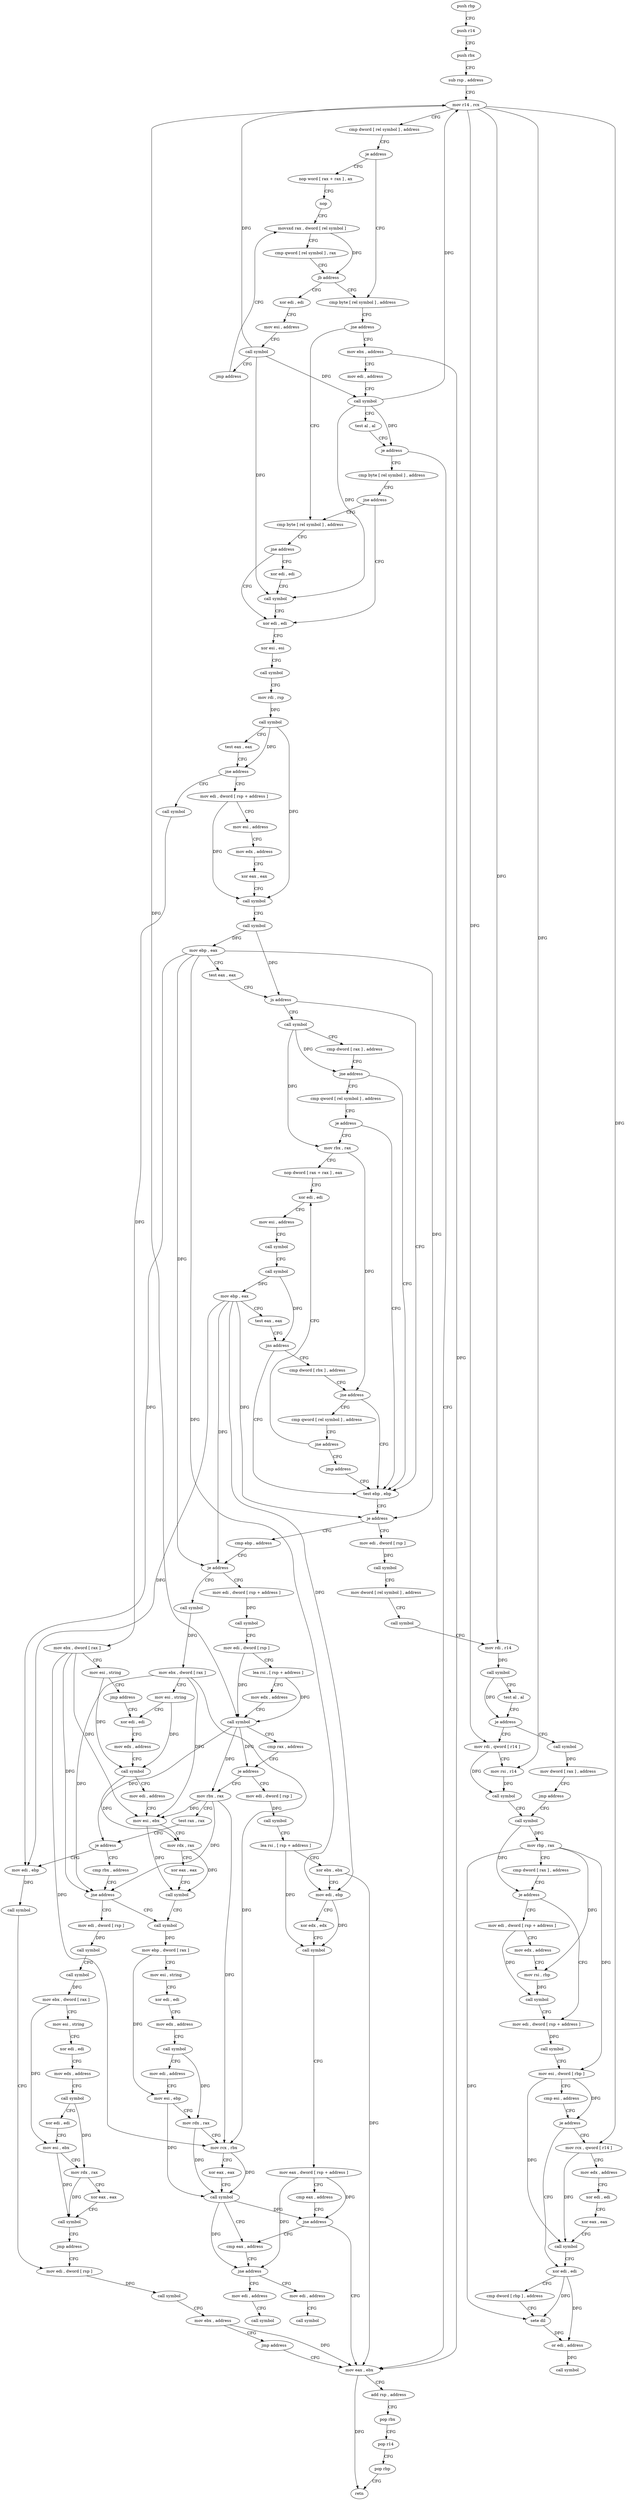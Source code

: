 digraph "func" {
"4206672" [label = "push rbp" ]
"4206673" [label = "push r14" ]
"4206675" [label = "push rbx" ]
"4206676" [label = "sub rsp , address" ]
"4206680" [label = "mov r14 , rcx" ]
"4206683" [label = "cmp dword [ rel symbol ] , address" ]
"4206690" [label = "je address" ]
"4206734" [label = "cmp byte [ rel symbol ] , address" ]
"4206692" [label = "nop word [ rax + rax ] , ax" ]
"4206741" [label = "jne address" ]
"4206775" [label = "cmp byte [ rel symbol ] , address" ]
"4206743" [label = "mov ebx , address" ]
"4206702" [label = "nop" ]
"4206704" [label = "movsxd rax , dword [ rel symbol ]" ]
"4206782" [label = "jne address" ]
"4206791" [label = "xor edi , edi" ]
"4206784" [label = "xor edi , edi" ]
"4206748" [label = "mov edi , address" ]
"4206753" [label = "call symbol" ]
"4206758" [label = "test al , al" ]
"4206760" [label = "je address" ]
"4207118" [label = "mov eax , ebx" ]
"4206766" [label = "cmp byte [ rel symbol ] , address" ]
"4206720" [label = "xor edi , edi" ]
"4206722" [label = "mov esi , address" ]
"4206727" [label = "call symbol" ]
"4206732" [label = "jmp address" ]
"4206793" [label = "xor esi , esi" ]
"4206795" [label = "call symbol" ]
"4206800" [label = "mov rdi , rsp" ]
"4206803" [label = "call symbol" ]
"4206808" [label = "test eax , eax" ]
"4206810" [label = "jne address" ]
"4207129" [label = "call symbol" ]
"4206816" [label = "mov edi , dword [ rsp + address ]" ]
"4206786" [label = "call symbol" ]
"4207120" [label = "add rsp , address" ]
"4207124" [label = "pop rbx" ]
"4207125" [label = "pop r14" ]
"4207127" [label = "pop rbp" ]
"4207128" [label = "retn" ]
"4206773" [label = "jne address" ]
"4206711" [label = "cmp qword [ rel symbol ] , rax" ]
"4206718" [label = "jb address" ]
"4207134" [label = "mov ebx , dword [ rax ]" ]
"4207136" [label = "mov esi , string" ]
"4207141" [label = "jmp address" ]
"4207203" [label = "xor edi , edi" ]
"4206820" [label = "mov esi , address" ]
"4206825" [label = "mov edx , address" ]
"4206830" [label = "xor eax , eax" ]
"4206832" [label = "call symbol" ]
"4206837" [label = "call symbol" ]
"4206842" [label = "mov ebp , eax" ]
"4206844" [label = "test eax , eax" ]
"4206846" [label = "js address" ]
"4206972" [label = "call symbol" ]
"4206848" [label = "test ebp , ebp" ]
"4207205" [label = "mov edx , address" ]
"4207210" [label = "call symbol" ]
"4207215" [label = "mov edi , address" ]
"4207220" [label = "mov esi , ebx" ]
"4207222" [label = "mov rdx , rax" ]
"4207225" [label = "xor eax , eax" ]
"4207227" [label = "call symbol" ]
"4207232" [label = "call symbol" ]
"4206977" [label = "cmp dword [ rax ] , address" ]
"4206980" [label = "jne address" ]
"4206986" [label = "cmp qword [ rel symbol ] , address" ]
"4206850" [label = "je address" ]
"4207143" [label = "mov edi , dword [ rsp ]" ]
"4206856" [label = "cmp ebp , address" ]
"4207384" [label = "mov edi , address" ]
"4207389" [label = "call symbol" ]
"4207281" [label = "mov edi , address" ]
"4207286" [label = "call symbol" ]
"4206994" [label = "je address" ]
"4207000" [label = "mov rbx , rax" ]
"4207146" [label = "call symbol" ]
"4207151" [label = "mov dword [ rel symbol ] , address" ]
"4207161" [label = "call symbol" ]
"4207166" [label = "mov rdi , r14" ]
"4207169" [label = "call symbol" ]
"4207174" [label = "test al , al" ]
"4207176" [label = "je address" ]
"4207291" [label = "mov rdi , qword [ r14 ]" ]
"4207178" [label = "call symbol" ]
"4206859" [label = "je address" ]
"4207191" [label = "call symbol" ]
"4206865" [label = "mov edi , dword [ rsp + address ]" ]
"4207003" [label = "nop dword [ rax + rax ] , eax" ]
"4207008" [label = "xor edi , edi" ]
"4207294" [label = "mov rsi , r14" ]
"4207297" [label = "call symbol" ]
"4207302" [label = "call symbol" ]
"4207183" [label = "mov dword [ rax ] , address" ]
"4207189" [label = "jmp address" ]
"4207196" [label = "mov ebx , dword [ rax ]" ]
"4207198" [label = "mov esi , string" ]
"4206869" [label = "call symbol" ]
"4206874" [label = "mov edi , dword [ rsp ]" ]
"4206877" [label = "lea rsi , [ rsp + address ]" ]
"4206882" [label = "mov edx , address" ]
"4206887" [label = "call symbol" ]
"4206892" [label = "cmp rax , address" ]
"4206896" [label = "je address" ]
"4207081" [label = "mov edi , dword [ rsp ]" ]
"4206902" [label = "mov rbx , rax" ]
"4207035" [label = "cmp dword [ rbx ] , address" ]
"4207038" [label = "jne address" ]
"4207044" [label = "cmp qword [ rel symbol ] , address" ]
"4207332" [label = "mov edi , dword [ rsp + address ]" ]
"4207336" [label = "call symbol" ]
"4207341" [label = "mov esi , dword [ rbp ]" ]
"4207344" [label = "cmp esi , address" ]
"4207347" [label = "je address" ]
"4207366" [label = "xor edi , edi" ]
"4207349" [label = "mov rcx , qword [ r14 ]" ]
"4207315" [label = "mov edi , dword [ rsp + address ]" ]
"4207319" [label = "mov edx , address" ]
"4207324" [label = "mov rsi , rbp" ]
"4207327" [label = "call symbol" ]
"4207307" [label = "mov rbp , rax" ]
"4207310" [label = "cmp dword [ rax ] , address" ]
"4207313" [label = "je address" ]
"4207084" [label = "call symbol" ]
"4207089" [label = "lea rsi , [ rsp + address ]" ]
"4207094" [label = "xor ebx , ebx" ]
"4207096" [label = "mov edi , ebp" ]
"4207098" [label = "xor edx , edx" ]
"4207100" [label = "call symbol" ]
"4207105" [label = "mov eax , dword [ rsp + address ]" ]
"4207109" [label = "cmp eax , address" ]
"4207112" [label = "jne address" ]
"4207276" [label = "cmp eax , address" ]
"4206905" [label = "test rax , rax" ]
"4206908" [label = "je address" ]
"4207059" [label = "mov edi , ebp" ]
"4206914" [label = "cmp rbx , address" ]
"4207052" [label = "jne address" ]
"4207054" [label = "jmp address" ]
"4207368" [label = "cmp dword [ rbp ] , address" ]
"4207372" [label = "sete dil" ]
"4207376" [label = "or edi , address" ]
"4207379" [label = "call symbol" ]
"4207352" [label = "mov edx , address" ]
"4207357" [label = "xor edi , edi" ]
"4207359" [label = "xor eax , eax" ]
"4207361" [label = "call symbol" ]
"4207279" [label = "jne address" ]
"4207061" [label = "call symbol" ]
"4207066" [label = "mov edi , dword [ rsp ]" ]
"4206918" [label = "jne address" ]
"4206924" [label = "mov edi , dword [ rsp ]" ]
"4207010" [label = "mov esi , address" ]
"4207015" [label = "call symbol" ]
"4207020" [label = "call symbol" ]
"4207025" [label = "mov ebp , eax" ]
"4207027" [label = "test eax , eax" ]
"4207029" [label = "jns address" ]
"4207237" [label = "mov ebp , dword [ rax ]" ]
"4207239" [label = "mov esi , string" ]
"4207244" [label = "xor edi , edi" ]
"4207246" [label = "mov edx , address" ]
"4207251" [label = "call symbol" ]
"4207256" [label = "mov edi , address" ]
"4207261" [label = "mov esi , ebp" ]
"4207263" [label = "mov rdx , rax" ]
"4207266" [label = "mov rcx , rbx" ]
"4207269" [label = "xor eax , eax" ]
"4207271" [label = "call symbol" ]
"4206927" [label = "call symbol" ]
"4206932" [label = "call symbol" ]
"4206937" [label = "mov ebx , dword [ rax ]" ]
"4206939" [label = "mov esi , string" ]
"4206944" [label = "xor edi , edi" ]
"4206946" [label = "mov edx , address" ]
"4206951" [label = "call symbol" ]
"4206956" [label = "xor edi , edi" ]
"4206958" [label = "mov esi , ebx" ]
"4206960" [label = "mov rdx , rax" ]
"4206963" [label = "xor eax , eax" ]
"4206965" [label = "call symbol" ]
"4206970" [label = "jmp address" ]
"4207069" [label = "call symbol" ]
"4207074" [label = "mov ebx , address" ]
"4207079" [label = "jmp address" ]
"4206672" -> "4206673" [ label = "CFG" ]
"4206673" -> "4206675" [ label = "CFG" ]
"4206675" -> "4206676" [ label = "CFG" ]
"4206676" -> "4206680" [ label = "CFG" ]
"4206680" -> "4206683" [ label = "CFG" ]
"4206680" -> "4207166" [ label = "DFG" ]
"4206680" -> "4207291" [ label = "DFG" ]
"4206680" -> "4207294" [ label = "DFG" ]
"4206680" -> "4206887" [ label = "DFG" ]
"4206680" -> "4207349" [ label = "DFG" ]
"4206683" -> "4206690" [ label = "CFG" ]
"4206690" -> "4206734" [ label = "CFG" ]
"4206690" -> "4206692" [ label = "CFG" ]
"4206734" -> "4206741" [ label = "CFG" ]
"4206692" -> "4206702" [ label = "CFG" ]
"4206741" -> "4206775" [ label = "CFG" ]
"4206741" -> "4206743" [ label = "CFG" ]
"4206775" -> "4206782" [ label = "CFG" ]
"4206743" -> "4206748" [ label = "CFG" ]
"4206743" -> "4207118" [ label = "DFG" ]
"4206702" -> "4206704" [ label = "CFG" ]
"4206704" -> "4206711" [ label = "CFG" ]
"4206704" -> "4206718" [ label = "DFG" ]
"4206782" -> "4206791" [ label = "CFG" ]
"4206782" -> "4206784" [ label = "CFG" ]
"4206791" -> "4206793" [ label = "CFG" ]
"4206784" -> "4206786" [ label = "CFG" ]
"4206748" -> "4206753" [ label = "CFG" ]
"4206753" -> "4206758" [ label = "CFG" ]
"4206753" -> "4206680" [ label = "DFG" ]
"4206753" -> "4206760" [ label = "DFG" ]
"4206753" -> "4206786" [ label = "DFG" ]
"4206758" -> "4206760" [ label = "CFG" ]
"4206760" -> "4207118" [ label = "CFG" ]
"4206760" -> "4206766" [ label = "CFG" ]
"4207118" -> "4207120" [ label = "CFG" ]
"4207118" -> "4207128" [ label = "DFG" ]
"4206766" -> "4206773" [ label = "CFG" ]
"4206720" -> "4206722" [ label = "CFG" ]
"4206722" -> "4206727" [ label = "CFG" ]
"4206727" -> "4206732" [ label = "CFG" ]
"4206727" -> "4206680" [ label = "DFG" ]
"4206727" -> "4206753" [ label = "DFG" ]
"4206727" -> "4206786" [ label = "DFG" ]
"4206732" -> "4206704" [ label = "CFG" ]
"4206793" -> "4206795" [ label = "CFG" ]
"4206795" -> "4206800" [ label = "CFG" ]
"4206800" -> "4206803" [ label = "DFG" ]
"4206803" -> "4206808" [ label = "CFG" ]
"4206803" -> "4206810" [ label = "DFG" ]
"4206803" -> "4206832" [ label = "DFG" ]
"4206808" -> "4206810" [ label = "CFG" ]
"4206810" -> "4207129" [ label = "CFG" ]
"4206810" -> "4206816" [ label = "CFG" ]
"4207129" -> "4207134" [ label = "DFG" ]
"4206816" -> "4206820" [ label = "CFG" ]
"4206816" -> "4206832" [ label = "DFG" ]
"4206786" -> "4206791" [ label = "CFG" ]
"4207120" -> "4207124" [ label = "CFG" ]
"4207124" -> "4207125" [ label = "CFG" ]
"4207125" -> "4207127" [ label = "CFG" ]
"4207127" -> "4207128" [ label = "CFG" ]
"4206773" -> "4206791" [ label = "CFG" ]
"4206773" -> "4206775" [ label = "CFG" ]
"4206711" -> "4206718" [ label = "CFG" ]
"4206718" -> "4206734" [ label = "CFG" ]
"4206718" -> "4206720" [ label = "CFG" ]
"4207134" -> "4207136" [ label = "CFG" ]
"4207134" -> "4207220" [ label = "DFG" ]
"4207134" -> "4207266" [ label = "DFG" ]
"4207134" -> "4206918" [ label = "DFG" ]
"4207136" -> "4207141" [ label = "CFG" ]
"4207136" -> "4207210" [ label = "DFG" ]
"4207141" -> "4207203" [ label = "CFG" ]
"4207203" -> "4207205" [ label = "CFG" ]
"4206820" -> "4206825" [ label = "CFG" ]
"4206825" -> "4206830" [ label = "CFG" ]
"4206830" -> "4206832" [ label = "CFG" ]
"4206832" -> "4206837" [ label = "CFG" ]
"4206837" -> "4206842" [ label = "DFG" ]
"4206837" -> "4206846" [ label = "DFG" ]
"4206842" -> "4206844" [ label = "CFG" ]
"4206842" -> "4206850" [ label = "DFG" ]
"4206842" -> "4206859" [ label = "DFG" ]
"4206842" -> "4207096" [ label = "DFG" ]
"4206842" -> "4207059" [ label = "DFG" ]
"4206844" -> "4206846" [ label = "CFG" ]
"4206846" -> "4206972" [ label = "CFG" ]
"4206846" -> "4206848" [ label = "CFG" ]
"4206972" -> "4206977" [ label = "CFG" ]
"4206972" -> "4206980" [ label = "DFG" ]
"4206972" -> "4207000" [ label = "DFG" ]
"4206848" -> "4206850" [ label = "CFG" ]
"4207205" -> "4207210" [ label = "CFG" ]
"4207210" -> "4207215" [ label = "CFG" ]
"4207210" -> "4207222" [ label = "DFG" ]
"4207215" -> "4207220" [ label = "CFG" ]
"4207220" -> "4207222" [ label = "CFG" ]
"4207220" -> "4207227" [ label = "DFG" ]
"4207222" -> "4207225" [ label = "CFG" ]
"4207222" -> "4207227" [ label = "DFG" ]
"4207225" -> "4207227" [ label = "CFG" ]
"4207227" -> "4207232" [ label = "CFG" ]
"4207232" -> "4207237" [ label = "DFG" ]
"4206977" -> "4206980" [ label = "CFG" ]
"4206980" -> "4206848" [ label = "CFG" ]
"4206980" -> "4206986" [ label = "CFG" ]
"4206986" -> "4206994" [ label = "CFG" ]
"4206850" -> "4207143" [ label = "CFG" ]
"4206850" -> "4206856" [ label = "CFG" ]
"4207143" -> "4207146" [ label = "DFG" ]
"4206856" -> "4206859" [ label = "CFG" ]
"4207384" -> "4207389" [ label = "CFG" ]
"4207281" -> "4207286" [ label = "CFG" ]
"4206994" -> "4206848" [ label = "CFG" ]
"4206994" -> "4207000" [ label = "CFG" ]
"4207000" -> "4207003" [ label = "CFG" ]
"4207000" -> "4207038" [ label = "DFG" ]
"4207146" -> "4207151" [ label = "CFG" ]
"4207151" -> "4207161" [ label = "CFG" ]
"4207161" -> "4207166" [ label = "CFG" ]
"4207166" -> "4207169" [ label = "DFG" ]
"4207169" -> "4207174" [ label = "CFG" ]
"4207169" -> "4207176" [ label = "DFG" ]
"4207174" -> "4207176" [ label = "CFG" ]
"4207176" -> "4207291" [ label = "CFG" ]
"4207176" -> "4207178" [ label = "CFG" ]
"4207291" -> "4207294" [ label = "CFG" ]
"4207291" -> "4207297" [ label = "DFG" ]
"4207178" -> "4207183" [ label = "DFG" ]
"4206859" -> "4207191" [ label = "CFG" ]
"4206859" -> "4206865" [ label = "CFG" ]
"4207191" -> "4207196" [ label = "DFG" ]
"4206865" -> "4206869" [ label = "DFG" ]
"4207003" -> "4207008" [ label = "CFG" ]
"4207008" -> "4207010" [ label = "CFG" ]
"4207294" -> "4207297" [ label = "DFG" ]
"4207297" -> "4207302" [ label = "CFG" ]
"4207302" -> "4207307" [ label = "DFG" ]
"4207302" -> "4207313" [ label = "DFG" ]
"4207183" -> "4207189" [ label = "CFG" ]
"4207189" -> "4207302" [ label = "CFG" ]
"4207196" -> "4207198" [ label = "CFG" ]
"4207196" -> "4207220" [ label = "DFG" ]
"4207196" -> "4207266" [ label = "DFG" ]
"4207196" -> "4206918" [ label = "DFG" ]
"4207198" -> "4207203" [ label = "CFG" ]
"4207198" -> "4207210" [ label = "DFG" ]
"4206869" -> "4206874" [ label = "CFG" ]
"4206874" -> "4206877" [ label = "CFG" ]
"4206874" -> "4206887" [ label = "DFG" ]
"4206877" -> "4206882" [ label = "CFG" ]
"4206877" -> "4206887" [ label = "DFG" ]
"4206882" -> "4206887" [ label = "CFG" ]
"4206887" -> "4206892" [ label = "CFG" ]
"4206887" -> "4206896" [ label = "DFG" ]
"4206887" -> "4206902" [ label = "DFG" ]
"4206887" -> "4206908" [ label = "DFG" ]
"4206892" -> "4206896" [ label = "CFG" ]
"4206896" -> "4207081" [ label = "CFG" ]
"4206896" -> "4206902" [ label = "CFG" ]
"4207081" -> "4207084" [ label = "DFG" ]
"4206902" -> "4206905" [ label = "CFG" ]
"4206902" -> "4207220" [ label = "DFG" ]
"4206902" -> "4207266" [ label = "DFG" ]
"4206902" -> "4206918" [ label = "DFG" ]
"4207035" -> "4207038" [ label = "CFG" ]
"4207038" -> "4206848" [ label = "CFG" ]
"4207038" -> "4207044" [ label = "CFG" ]
"4207044" -> "4207052" [ label = "CFG" ]
"4207332" -> "4207336" [ label = "DFG" ]
"4207336" -> "4207341" [ label = "CFG" ]
"4207341" -> "4207344" [ label = "CFG" ]
"4207341" -> "4207347" [ label = "DFG" ]
"4207341" -> "4207361" [ label = "DFG" ]
"4207344" -> "4207347" [ label = "CFG" ]
"4207347" -> "4207366" [ label = "CFG" ]
"4207347" -> "4207349" [ label = "CFG" ]
"4207366" -> "4207368" [ label = "CFG" ]
"4207366" -> "4207372" [ label = "DFG" ]
"4207366" -> "4207376" [ label = "DFG" ]
"4207349" -> "4207352" [ label = "CFG" ]
"4207349" -> "4207361" [ label = "DFG" ]
"4207315" -> "4207319" [ label = "CFG" ]
"4207315" -> "4207327" [ label = "DFG" ]
"4207319" -> "4207324" [ label = "CFG" ]
"4207324" -> "4207327" [ label = "DFG" ]
"4207327" -> "4207332" [ label = "CFG" ]
"4207307" -> "4207310" [ label = "CFG" ]
"4207307" -> "4207341" [ label = "DFG" ]
"4207307" -> "4207324" [ label = "DFG" ]
"4207307" -> "4207372" [ label = "DFG" ]
"4207310" -> "4207313" [ label = "CFG" ]
"4207313" -> "4207332" [ label = "CFG" ]
"4207313" -> "4207315" [ label = "CFG" ]
"4207084" -> "4207089" [ label = "CFG" ]
"4207089" -> "4207094" [ label = "CFG" ]
"4207089" -> "4207100" [ label = "DFG" ]
"4207094" -> "4207096" [ label = "CFG" ]
"4207094" -> "4207118" [ label = "DFG" ]
"4207096" -> "4207098" [ label = "CFG" ]
"4207096" -> "4207100" [ label = "DFG" ]
"4207098" -> "4207100" [ label = "CFG" ]
"4207100" -> "4207105" [ label = "CFG" ]
"4207105" -> "4207109" [ label = "CFG" ]
"4207105" -> "4207279" [ label = "DFG" ]
"4207105" -> "4207112" [ label = "DFG" ]
"4207109" -> "4207112" [ label = "CFG" ]
"4207112" -> "4207276" [ label = "CFG" ]
"4207112" -> "4207118" [ label = "CFG" ]
"4207276" -> "4207279" [ label = "CFG" ]
"4206905" -> "4206908" [ label = "CFG" ]
"4206908" -> "4207059" [ label = "CFG" ]
"4206908" -> "4206914" [ label = "CFG" ]
"4207059" -> "4207061" [ label = "DFG" ]
"4206914" -> "4206918" [ label = "CFG" ]
"4207052" -> "4207008" [ label = "CFG" ]
"4207052" -> "4207054" [ label = "CFG" ]
"4207054" -> "4206848" [ label = "CFG" ]
"4207368" -> "4207372" [ label = "CFG" ]
"4207372" -> "4207376" [ label = "DFG" ]
"4207376" -> "4207379" [ label = "DFG" ]
"4207352" -> "4207357" [ label = "CFG" ]
"4207357" -> "4207359" [ label = "CFG" ]
"4207359" -> "4207361" [ label = "CFG" ]
"4207361" -> "4207366" [ label = "CFG" ]
"4207279" -> "4207384" [ label = "CFG" ]
"4207279" -> "4207281" [ label = "CFG" ]
"4207061" -> "4207066" [ label = "CFG" ]
"4207066" -> "4207069" [ label = "DFG" ]
"4206918" -> "4207232" [ label = "CFG" ]
"4206918" -> "4206924" [ label = "CFG" ]
"4206924" -> "4206927" [ label = "DFG" ]
"4207010" -> "4207015" [ label = "CFG" ]
"4207015" -> "4207020" [ label = "CFG" ]
"4207020" -> "4207025" [ label = "DFG" ]
"4207020" -> "4207029" [ label = "DFG" ]
"4207025" -> "4207027" [ label = "CFG" ]
"4207025" -> "4206850" [ label = "DFG" ]
"4207025" -> "4206859" [ label = "DFG" ]
"4207025" -> "4207096" [ label = "DFG" ]
"4207025" -> "4207059" [ label = "DFG" ]
"4207027" -> "4207029" [ label = "CFG" ]
"4207029" -> "4206848" [ label = "CFG" ]
"4207029" -> "4207035" [ label = "CFG" ]
"4207237" -> "4207239" [ label = "CFG" ]
"4207237" -> "4207261" [ label = "DFG" ]
"4207239" -> "4207244" [ label = "CFG" ]
"4207244" -> "4207246" [ label = "CFG" ]
"4207246" -> "4207251" [ label = "CFG" ]
"4207251" -> "4207256" [ label = "CFG" ]
"4207251" -> "4207263" [ label = "DFG" ]
"4207256" -> "4207261" [ label = "CFG" ]
"4207261" -> "4207263" [ label = "CFG" ]
"4207261" -> "4207271" [ label = "DFG" ]
"4207263" -> "4207266" [ label = "CFG" ]
"4207263" -> "4207271" [ label = "DFG" ]
"4207266" -> "4207269" [ label = "CFG" ]
"4207266" -> "4207271" [ label = "DFG" ]
"4207269" -> "4207271" [ label = "CFG" ]
"4207271" -> "4207276" [ label = "CFG" ]
"4207271" -> "4207279" [ label = "DFG" ]
"4207271" -> "4207112" [ label = "DFG" ]
"4206927" -> "4206932" [ label = "CFG" ]
"4206932" -> "4206937" [ label = "DFG" ]
"4206937" -> "4206939" [ label = "CFG" ]
"4206937" -> "4206958" [ label = "DFG" ]
"4206939" -> "4206944" [ label = "CFG" ]
"4206944" -> "4206946" [ label = "CFG" ]
"4206946" -> "4206951" [ label = "CFG" ]
"4206951" -> "4206956" [ label = "CFG" ]
"4206951" -> "4206960" [ label = "DFG" ]
"4206956" -> "4206958" [ label = "CFG" ]
"4206958" -> "4206960" [ label = "CFG" ]
"4206958" -> "4206965" [ label = "DFG" ]
"4206960" -> "4206963" [ label = "CFG" ]
"4206960" -> "4206965" [ label = "DFG" ]
"4206963" -> "4206965" [ label = "CFG" ]
"4206965" -> "4206970" [ label = "CFG" ]
"4206970" -> "4207066" [ label = "CFG" ]
"4207069" -> "4207074" [ label = "CFG" ]
"4207074" -> "4207079" [ label = "CFG" ]
"4207074" -> "4207118" [ label = "DFG" ]
"4207079" -> "4207118" [ label = "CFG" ]
}

